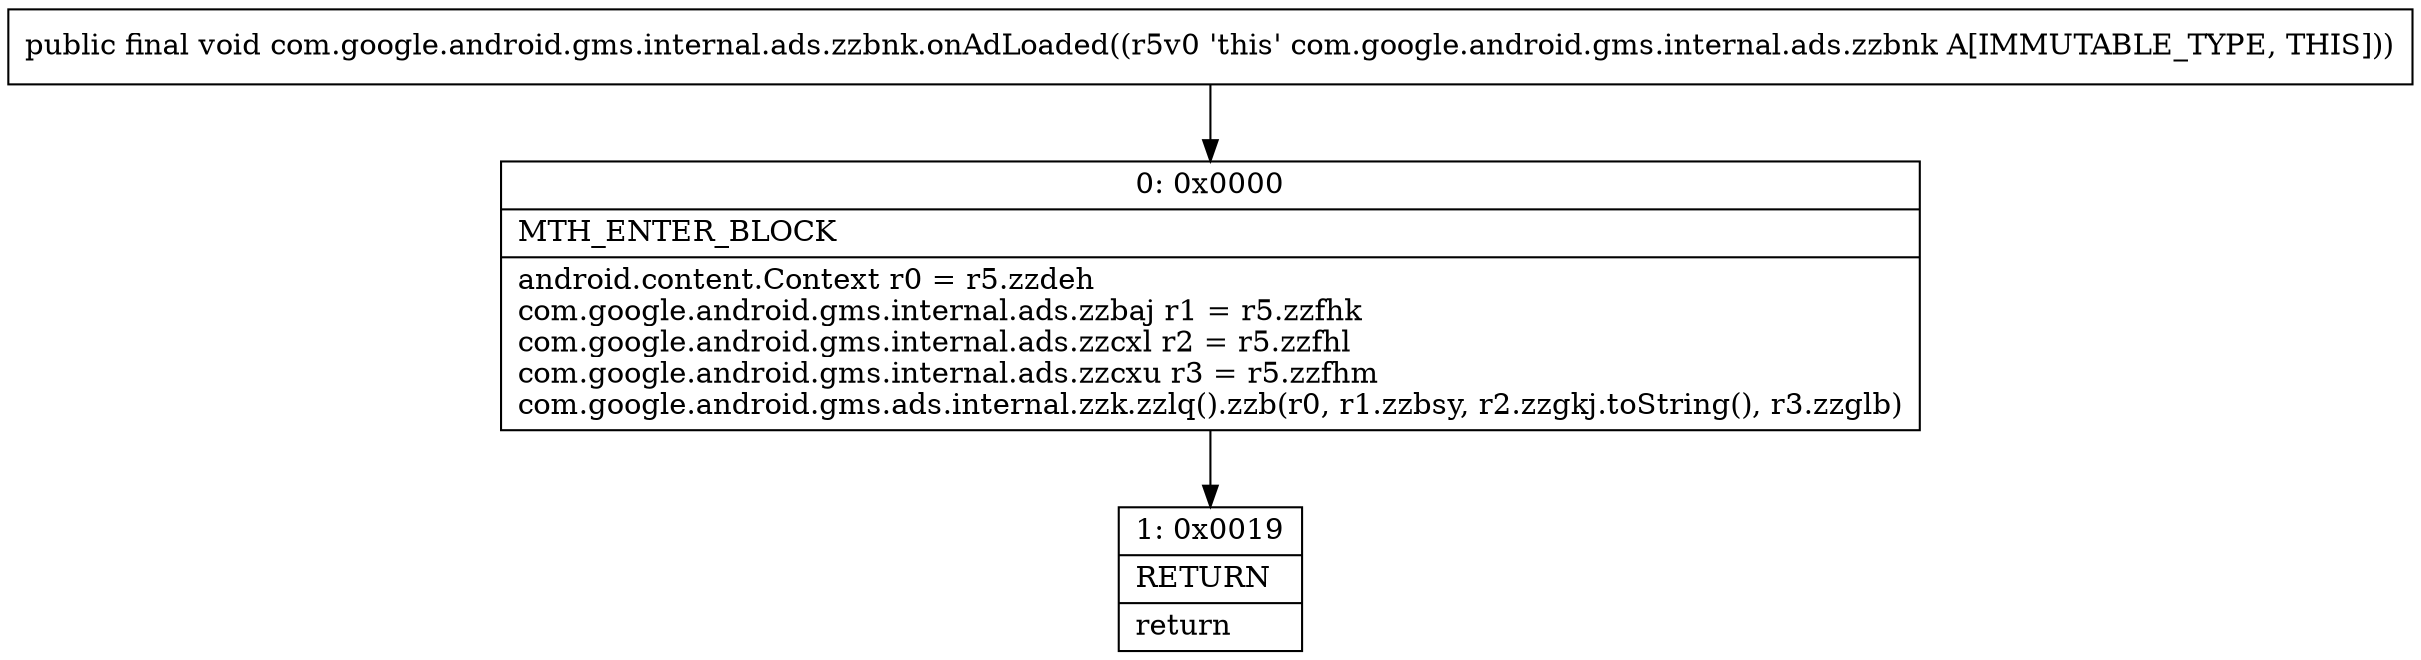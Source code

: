 digraph "CFG forcom.google.android.gms.internal.ads.zzbnk.onAdLoaded()V" {
Node_0 [shape=record,label="{0\:\ 0x0000|MTH_ENTER_BLOCK\l|android.content.Context r0 = r5.zzdeh\lcom.google.android.gms.internal.ads.zzbaj r1 = r5.zzfhk\lcom.google.android.gms.internal.ads.zzcxl r2 = r5.zzfhl\lcom.google.android.gms.internal.ads.zzcxu r3 = r5.zzfhm\lcom.google.android.gms.ads.internal.zzk.zzlq().zzb(r0, r1.zzbsy, r2.zzgkj.toString(), r3.zzglb)\l}"];
Node_1 [shape=record,label="{1\:\ 0x0019|RETURN\l|return\l}"];
MethodNode[shape=record,label="{public final void com.google.android.gms.internal.ads.zzbnk.onAdLoaded((r5v0 'this' com.google.android.gms.internal.ads.zzbnk A[IMMUTABLE_TYPE, THIS])) }"];
MethodNode -> Node_0;
Node_0 -> Node_1;
}

